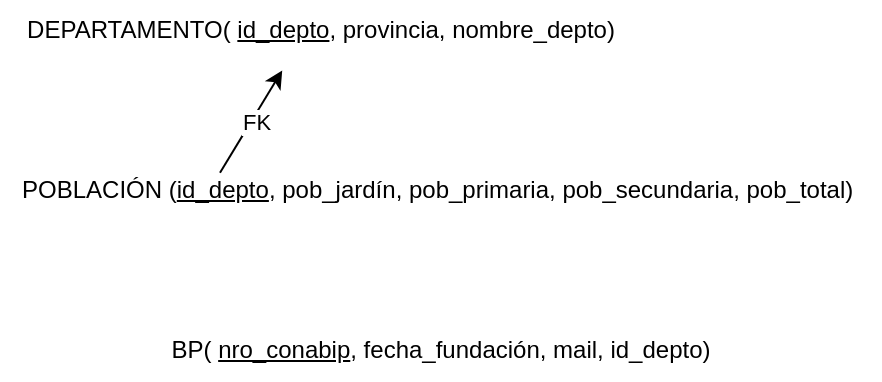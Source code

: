 <mxfile version="26.2.14">
  <diagram name="Página-1" id="7HNtxjhuzRtuSmkYucA9">
    <mxGraphModel dx="1042" dy="527" grid="1" gridSize="10" guides="1" tooltips="1" connect="1" arrows="1" fold="1" page="1" pageScale="1" pageWidth="827" pageHeight="1169" math="0" shadow="0">
      <root>
        <mxCell id="0" />
        <mxCell id="1" parent="0" />
        <mxCell id="Qc1F6-NoZ0B22fIiZsgn-1" value="DEPARTAMENTO( &lt;u&gt;id_depto&lt;/u&gt;, provincia, nombre_depto)" style="text;html=1;align=center;verticalAlign=middle;resizable=0;points=[];autosize=1;strokeColor=none;fillColor=none;" vertex="1" parent="1">
          <mxGeometry x="40" y="50" width="320" height="30" as="geometry" />
        </mxCell>
        <mxCell id="Qc1F6-NoZ0B22fIiZsgn-2" value="POBLACIÓN (&lt;u&gt;id_depto&lt;/u&gt;, pob_jardín, pob_primaria, pob_secundaria, pob_total)&amp;nbsp;" style="text;html=1;align=center;verticalAlign=middle;resizable=0;points=[];autosize=1;strokeColor=none;fillColor=none;" vertex="1" parent="1">
          <mxGeometry x="40" y="130" width="440" height="30" as="geometry" />
        </mxCell>
        <mxCell id="Qc1F6-NoZ0B22fIiZsgn-4" value="" style="endArrow=classic;html=1;rounded=0;entryX=0.441;entryY=1.173;entryDx=0;entryDy=0;entryPerimeter=0;exitX=0.25;exitY=0.213;exitDx=0;exitDy=0;exitPerimeter=0;" edge="1" parent="1" source="Qc1F6-NoZ0B22fIiZsgn-2" target="Qc1F6-NoZ0B22fIiZsgn-1">
          <mxGeometry relative="1" as="geometry">
            <mxPoint x="140" y="120" as="sourcePoint" />
            <mxPoint x="240" y="120" as="targetPoint" />
          </mxGeometry>
        </mxCell>
        <mxCell id="Qc1F6-NoZ0B22fIiZsgn-6" value="FK" style="edgeLabel;html=1;align=center;verticalAlign=middle;resizable=0;points=[];" vertex="1" connectable="0" parent="Qc1F6-NoZ0B22fIiZsgn-4">
          <mxGeometry x="0.048" y="-2" relative="1" as="geometry">
            <mxPoint as="offset" />
          </mxGeometry>
        </mxCell>
        <mxCell id="Qc1F6-NoZ0B22fIiZsgn-7" value="BP( &lt;u&gt;nro_conabip&lt;/u&gt;, fecha_fundación, mail, id_depto)" style="text;html=1;align=center;verticalAlign=middle;resizable=0;points=[];autosize=1;strokeColor=none;fillColor=none;labelBackgroundColor=default;" vertex="1" parent="1">
          <mxGeometry x="115" y="210" width="290" height="30" as="geometry" />
        </mxCell>
      </root>
    </mxGraphModel>
  </diagram>
</mxfile>
